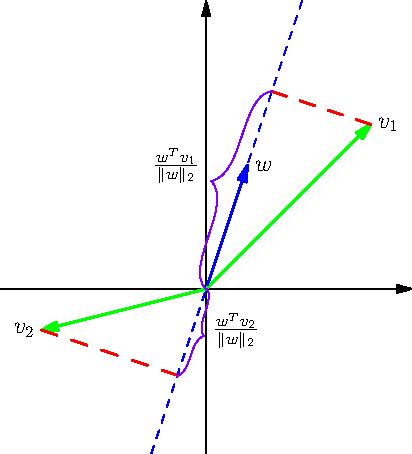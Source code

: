 import graph;
import plain;
size(8cm);
pair w = (1,3), v1 = (4,4), v2 = (-4,-1);
pair vw1 = dot(w,v1)/length(w)^2*w, vw2 = dot(w,v2)/length(w)^2*w;
draw((0,0)--w,EndArrow(size=8),p=blue+1);
draw((0,0)--v1,EndArrow(size=8),p=green+1);
draw((0,0)--v2,EndArrow(size=8),p=green+1);
draw(-w*4/3--w*7/3,p=blue+dashed);
draw(v1--vw1,p=dashed+red+1);
draw(v2--vw2,p=dashed+red+1);
draw(brace((0,0),vw1),p=purple);
draw(brace((0,0),vw2),p=purple);
label("$\frac{w^Tv_1}{\|w\|_2}$",(0,3),W);
label("$\frac{w^Tv_2}{\|w\|_2}$",(0,-1),E);
label("$w$",w,E);
label("$v_1$",v1,E);
label("$v_2$",v2,W);
xaxis(xmin=-5,xmax=5,EndArrow);
yaxis(ymin=-4,ymax=7,EndArrow);
